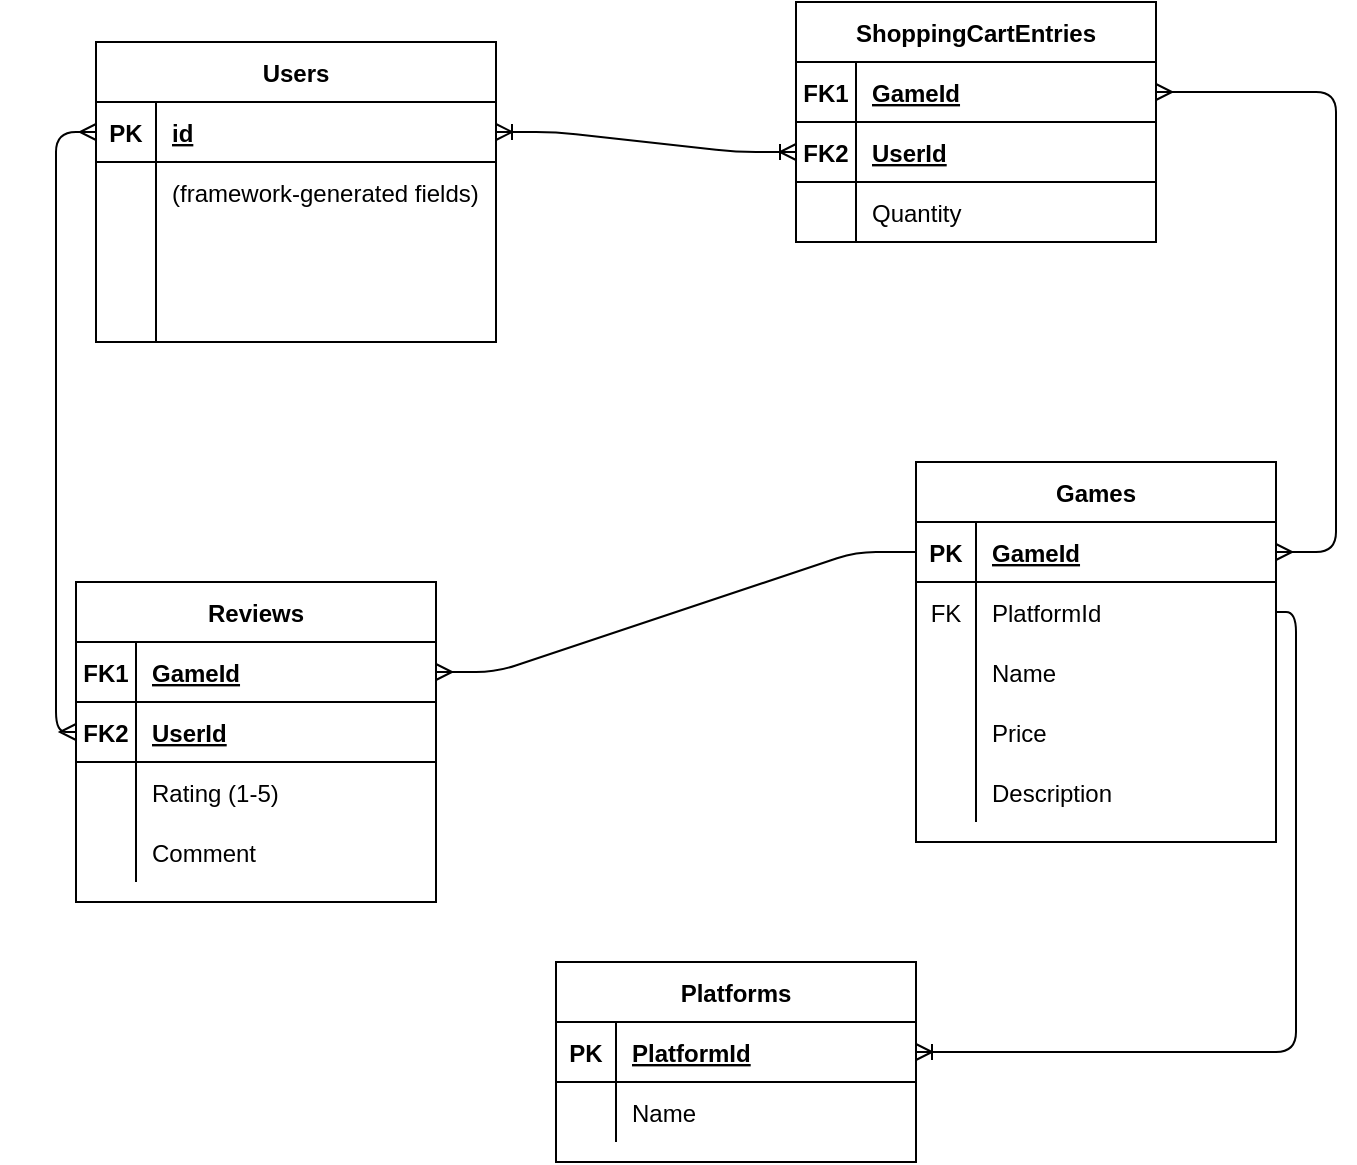 <mxfile version="14.8.6" type="github">
  <diagram id="ZoNWrH1f9fPfKucFPw9K" name="Page-1">
    <mxGraphModel dx="1426" dy="842" grid="1" gridSize="10" guides="1" tooltips="1" connect="1" arrows="1" fold="1" page="1" pageScale="1" pageWidth="827" pageHeight="1169" math="0" shadow="0">
      <root>
        <mxCell id="0" />
        <mxCell id="1" parent="0" />
        <mxCell id="lAZlLPdiTVYZQoPmJP2H-1" value="Users" style="shape=table;startSize=30;container=1;collapsible=1;childLayout=tableLayout;fixedRows=1;rowLines=0;fontStyle=1;align=center;resizeLast=1;" vertex="1" parent="1">
          <mxGeometry x="130" y="100" width="200" height="150" as="geometry" />
        </mxCell>
        <mxCell id="lAZlLPdiTVYZQoPmJP2H-2" value="" style="shape=partialRectangle;collapsible=0;dropTarget=0;pointerEvents=0;fillColor=none;top=0;left=0;bottom=1;right=0;points=[[0,0.5],[1,0.5]];portConstraint=eastwest;" vertex="1" parent="lAZlLPdiTVYZQoPmJP2H-1">
          <mxGeometry y="30" width="200" height="30" as="geometry" />
        </mxCell>
        <mxCell id="lAZlLPdiTVYZQoPmJP2H-3" value="PK" style="shape=partialRectangle;connectable=0;fillColor=none;top=0;left=0;bottom=0;right=0;fontStyle=1;overflow=hidden;" vertex="1" parent="lAZlLPdiTVYZQoPmJP2H-2">
          <mxGeometry width="30" height="30" as="geometry" />
        </mxCell>
        <mxCell id="lAZlLPdiTVYZQoPmJP2H-4" value="id" style="shape=partialRectangle;connectable=0;fillColor=none;top=0;left=0;bottom=0;right=0;align=left;spacingLeft=6;fontStyle=5;overflow=hidden;" vertex="1" parent="lAZlLPdiTVYZQoPmJP2H-2">
          <mxGeometry x="30" width="170" height="30" as="geometry" />
        </mxCell>
        <mxCell id="lAZlLPdiTVYZQoPmJP2H-5" value="" style="shape=partialRectangle;collapsible=0;dropTarget=0;pointerEvents=0;fillColor=none;top=0;left=0;bottom=0;right=0;points=[[0,0.5],[1,0.5]];portConstraint=eastwest;" vertex="1" parent="lAZlLPdiTVYZQoPmJP2H-1">
          <mxGeometry y="60" width="200" height="30" as="geometry" />
        </mxCell>
        <mxCell id="lAZlLPdiTVYZQoPmJP2H-6" value="" style="shape=partialRectangle;connectable=0;fillColor=none;top=0;left=0;bottom=0;right=0;editable=1;overflow=hidden;" vertex="1" parent="lAZlLPdiTVYZQoPmJP2H-5">
          <mxGeometry width="30" height="30" as="geometry" />
        </mxCell>
        <mxCell id="lAZlLPdiTVYZQoPmJP2H-7" value="(framework-generated fields)" style="shape=partialRectangle;connectable=0;fillColor=none;top=0;left=0;bottom=0;right=0;align=left;spacingLeft=6;overflow=hidden;" vertex="1" parent="lAZlLPdiTVYZQoPmJP2H-5">
          <mxGeometry x="30" width="170" height="30" as="geometry" />
        </mxCell>
        <mxCell id="lAZlLPdiTVYZQoPmJP2H-8" value="" style="shape=partialRectangle;collapsible=0;dropTarget=0;pointerEvents=0;fillColor=none;top=0;left=0;bottom=0;right=0;points=[[0,0.5],[1,0.5]];portConstraint=eastwest;" vertex="1" parent="lAZlLPdiTVYZQoPmJP2H-1">
          <mxGeometry y="90" width="200" height="30" as="geometry" />
        </mxCell>
        <mxCell id="lAZlLPdiTVYZQoPmJP2H-9" value="" style="shape=partialRectangle;connectable=0;fillColor=none;top=0;left=0;bottom=0;right=0;editable=1;overflow=hidden;" vertex="1" parent="lAZlLPdiTVYZQoPmJP2H-8">
          <mxGeometry width="30" height="30" as="geometry" />
        </mxCell>
        <mxCell id="lAZlLPdiTVYZQoPmJP2H-10" value="" style="shape=partialRectangle;connectable=0;fillColor=none;top=0;left=0;bottom=0;right=0;align=left;spacingLeft=6;overflow=hidden;" vertex="1" parent="lAZlLPdiTVYZQoPmJP2H-8">
          <mxGeometry x="30" width="170" height="30" as="geometry" />
        </mxCell>
        <mxCell id="lAZlLPdiTVYZQoPmJP2H-11" value="" style="shape=partialRectangle;collapsible=0;dropTarget=0;pointerEvents=0;fillColor=none;top=0;left=0;bottom=0;right=0;points=[[0,0.5],[1,0.5]];portConstraint=eastwest;" vertex="1" parent="lAZlLPdiTVYZQoPmJP2H-1">
          <mxGeometry y="120" width="200" height="30" as="geometry" />
        </mxCell>
        <mxCell id="lAZlLPdiTVYZQoPmJP2H-12" value="" style="shape=partialRectangle;connectable=0;fillColor=none;top=0;left=0;bottom=0;right=0;editable=1;overflow=hidden;" vertex="1" parent="lAZlLPdiTVYZQoPmJP2H-11">
          <mxGeometry width="30" height="30" as="geometry" />
        </mxCell>
        <mxCell id="lAZlLPdiTVYZQoPmJP2H-13" value="" style="shape=partialRectangle;connectable=0;fillColor=none;top=0;left=0;bottom=0;right=0;align=left;spacingLeft=6;overflow=hidden;" vertex="1" parent="lAZlLPdiTVYZQoPmJP2H-11">
          <mxGeometry x="30" width="170" height="30" as="geometry" />
        </mxCell>
        <mxCell id="lAZlLPdiTVYZQoPmJP2H-14" value="Games" style="shape=table;startSize=30;container=1;collapsible=1;childLayout=tableLayout;fixedRows=1;rowLines=0;fontStyle=1;align=center;resizeLast=1;" vertex="1" parent="1">
          <mxGeometry x="540" y="310" width="180" height="190" as="geometry" />
        </mxCell>
        <mxCell id="lAZlLPdiTVYZQoPmJP2H-15" value="" style="shape=partialRectangle;collapsible=0;dropTarget=0;pointerEvents=0;fillColor=none;top=0;left=0;bottom=1;right=0;points=[[0,0.5],[1,0.5]];portConstraint=eastwest;" vertex="1" parent="lAZlLPdiTVYZQoPmJP2H-14">
          <mxGeometry y="30" width="180" height="30" as="geometry" />
        </mxCell>
        <mxCell id="lAZlLPdiTVYZQoPmJP2H-16" value="PK" style="shape=partialRectangle;connectable=0;fillColor=none;top=0;left=0;bottom=0;right=0;fontStyle=1;overflow=hidden;" vertex="1" parent="lAZlLPdiTVYZQoPmJP2H-15">
          <mxGeometry width="30" height="30" as="geometry" />
        </mxCell>
        <mxCell id="lAZlLPdiTVYZQoPmJP2H-17" value="GameId" style="shape=partialRectangle;connectable=0;fillColor=none;top=0;left=0;bottom=0;right=0;align=left;spacingLeft=6;fontStyle=5;overflow=hidden;" vertex="1" parent="lAZlLPdiTVYZQoPmJP2H-15">
          <mxGeometry x="30" width="150" height="30" as="geometry" />
        </mxCell>
        <mxCell id="lAZlLPdiTVYZQoPmJP2H-100" value="" style="shape=partialRectangle;collapsible=0;dropTarget=0;pointerEvents=0;fillColor=none;top=0;left=0;bottom=0;right=0;points=[[0,0.5],[1,0.5]];portConstraint=eastwest;" vertex="1" parent="lAZlLPdiTVYZQoPmJP2H-14">
          <mxGeometry y="60" width="180" height="30" as="geometry" />
        </mxCell>
        <mxCell id="lAZlLPdiTVYZQoPmJP2H-101" value="FK" style="shape=partialRectangle;connectable=0;fillColor=none;top=0;left=0;bottom=0;right=0;fontStyle=0;overflow=hidden;" vertex="1" parent="lAZlLPdiTVYZQoPmJP2H-100">
          <mxGeometry width="30" height="30" as="geometry" />
        </mxCell>
        <mxCell id="lAZlLPdiTVYZQoPmJP2H-102" value="PlatformId" style="shape=partialRectangle;connectable=0;fillColor=none;top=0;left=0;bottom=0;right=0;align=left;spacingLeft=6;fontStyle=0;overflow=hidden;" vertex="1" parent="lAZlLPdiTVYZQoPmJP2H-100">
          <mxGeometry x="30" width="150" height="30" as="geometry" />
        </mxCell>
        <mxCell id="lAZlLPdiTVYZQoPmJP2H-18" value="" style="shape=partialRectangle;collapsible=0;dropTarget=0;pointerEvents=0;fillColor=none;top=0;left=0;bottom=0;right=0;points=[[0,0.5],[1,0.5]];portConstraint=eastwest;" vertex="1" parent="lAZlLPdiTVYZQoPmJP2H-14">
          <mxGeometry y="90" width="180" height="30" as="geometry" />
        </mxCell>
        <mxCell id="lAZlLPdiTVYZQoPmJP2H-19" value="" style="shape=partialRectangle;connectable=0;fillColor=none;top=0;left=0;bottom=0;right=0;editable=1;overflow=hidden;" vertex="1" parent="lAZlLPdiTVYZQoPmJP2H-18">
          <mxGeometry width="30" height="30" as="geometry" />
        </mxCell>
        <mxCell id="lAZlLPdiTVYZQoPmJP2H-20" value="Name" style="shape=partialRectangle;connectable=0;fillColor=none;top=0;left=0;bottom=0;right=0;align=left;spacingLeft=6;overflow=hidden;" vertex="1" parent="lAZlLPdiTVYZQoPmJP2H-18">
          <mxGeometry x="30" width="150" height="30" as="geometry" />
        </mxCell>
        <mxCell id="lAZlLPdiTVYZQoPmJP2H-21" value="" style="shape=partialRectangle;collapsible=0;dropTarget=0;pointerEvents=0;fillColor=none;top=0;left=0;bottom=0;right=0;points=[[0,0.5],[1,0.5]];portConstraint=eastwest;" vertex="1" parent="lAZlLPdiTVYZQoPmJP2H-14">
          <mxGeometry y="120" width="180" height="30" as="geometry" />
        </mxCell>
        <mxCell id="lAZlLPdiTVYZQoPmJP2H-22" value="" style="shape=partialRectangle;connectable=0;fillColor=none;top=0;left=0;bottom=0;right=0;editable=1;overflow=hidden;" vertex="1" parent="lAZlLPdiTVYZQoPmJP2H-21">
          <mxGeometry width="30" height="30" as="geometry" />
        </mxCell>
        <mxCell id="lAZlLPdiTVYZQoPmJP2H-23" value="Price" style="shape=partialRectangle;connectable=0;fillColor=none;top=0;left=0;bottom=0;right=0;align=left;spacingLeft=6;overflow=hidden;" vertex="1" parent="lAZlLPdiTVYZQoPmJP2H-21">
          <mxGeometry x="30" width="150" height="30" as="geometry" />
        </mxCell>
        <mxCell id="lAZlLPdiTVYZQoPmJP2H-24" value="" style="shape=partialRectangle;collapsible=0;dropTarget=0;pointerEvents=0;fillColor=none;top=0;left=0;bottom=0;right=0;points=[[0,0.5],[1,0.5]];portConstraint=eastwest;" vertex="1" parent="lAZlLPdiTVYZQoPmJP2H-14">
          <mxGeometry y="150" width="180" height="30" as="geometry" />
        </mxCell>
        <mxCell id="lAZlLPdiTVYZQoPmJP2H-25" value="" style="shape=partialRectangle;connectable=0;fillColor=none;top=0;left=0;bottom=0;right=0;editable=1;overflow=hidden;" vertex="1" parent="lAZlLPdiTVYZQoPmJP2H-24">
          <mxGeometry width="30" height="30" as="geometry" />
        </mxCell>
        <mxCell id="lAZlLPdiTVYZQoPmJP2H-26" value="Description" style="shape=partialRectangle;connectable=0;fillColor=none;top=0;left=0;bottom=0;right=0;align=left;spacingLeft=6;overflow=hidden;" vertex="1" parent="lAZlLPdiTVYZQoPmJP2H-24">
          <mxGeometry x="30" width="150" height="30" as="geometry" />
        </mxCell>
        <mxCell id="lAZlLPdiTVYZQoPmJP2H-30" value="ShoppingCartEntries" style="shape=table;startSize=30;container=1;collapsible=1;childLayout=tableLayout;fixedRows=1;rowLines=0;fontStyle=1;align=center;resizeLast=1;" vertex="1" parent="1">
          <mxGeometry x="480" y="80" width="180" height="120" as="geometry" />
        </mxCell>
        <mxCell id="lAZlLPdiTVYZQoPmJP2H-31" value="" style="shape=partialRectangle;collapsible=0;dropTarget=0;pointerEvents=0;fillColor=none;top=0;left=0;bottom=1;right=0;points=[[0,0.5],[1,0.5]];portConstraint=eastwest;" vertex="1" parent="lAZlLPdiTVYZQoPmJP2H-30">
          <mxGeometry y="30" width="180" height="30" as="geometry" />
        </mxCell>
        <mxCell id="lAZlLPdiTVYZQoPmJP2H-32" value="FK1" style="shape=partialRectangle;connectable=0;fillColor=none;top=0;left=0;bottom=0;right=0;fontStyle=1;overflow=hidden;" vertex="1" parent="lAZlLPdiTVYZQoPmJP2H-31">
          <mxGeometry width="30" height="30" as="geometry" />
        </mxCell>
        <mxCell id="lAZlLPdiTVYZQoPmJP2H-33" value="GameId" style="shape=partialRectangle;connectable=0;fillColor=none;top=0;left=0;bottom=0;right=0;align=left;spacingLeft=6;fontStyle=5;overflow=hidden;" vertex="1" parent="lAZlLPdiTVYZQoPmJP2H-31">
          <mxGeometry x="30" width="150" height="30" as="geometry" />
        </mxCell>
        <mxCell id="lAZlLPdiTVYZQoPmJP2H-43" value="" style="shape=partialRectangle;collapsible=0;dropTarget=0;pointerEvents=0;fillColor=none;top=0;left=0;bottom=1;right=0;points=[[0,0.5],[1,0.5]];portConstraint=eastwest;" vertex="1" parent="lAZlLPdiTVYZQoPmJP2H-30">
          <mxGeometry y="60" width="180" height="30" as="geometry" />
        </mxCell>
        <mxCell id="lAZlLPdiTVYZQoPmJP2H-44" value="FK2" style="shape=partialRectangle;connectable=0;fillColor=none;top=0;left=0;bottom=0;right=0;fontStyle=1;overflow=hidden;" vertex="1" parent="lAZlLPdiTVYZQoPmJP2H-43">
          <mxGeometry width="30" height="30" as="geometry" />
        </mxCell>
        <mxCell id="lAZlLPdiTVYZQoPmJP2H-45" value="UserId" style="shape=partialRectangle;connectable=0;fillColor=none;top=0;left=0;bottom=0;right=0;align=left;spacingLeft=6;fontStyle=5;overflow=hidden;" vertex="1" parent="lAZlLPdiTVYZQoPmJP2H-43">
          <mxGeometry x="30" width="150" height="30" as="geometry" />
        </mxCell>
        <mxCell id="lAZlLPdiTVYZQoPmJP2H-34" value="" style="shape=partialRectangle;collapsible=0;dropTarget=0;pointerEvents=0;fillColor=none;top=0;left=0;bottom=0;right=0;points=[[0,0.5],[1,0.5]];portConstraint=eastwest;" vertex="1" parent="lAZlLPdiTVYZQoPmJP2H-30">
          <mxGeometry y="90" width="180" height="30" as="geometry" />
        </mxCell>
        <mxCell id="lAZlLPdiTVYZQoPmJP2H-35" value="" style="shape=partialRectangle;connectable=0;fillColor=none;top=0;left=0;bottom=0;right=0;editable=1;overflow=hidden;" vertex="1" parent="lAZlLPdiTVYZQoPmJP2H-34">
          <mxGeometry width="30" height="30" as="geometry" />
        </mxCell>
        <mxCell id="lAZlLPdiTVYZQoPmJP2H-36" value="Quantity" style="shape=partialRectangle;connectable=0;fillColor=none;top=0;left=0;bottom=0;right=0;align=left;spacingLeft=6;overflow=hidden;" vertex="1" parent="lAZlLPdiTVYZQoPmJP2H-34">
          <mxGeometry x="30" width="150" height="30" as="geometry" />
        </mxCell>
        <mxCell id="lAZlLPdiTVYZQoPmJP2H-46" value="Reviews" style="shape=table;startSize=30;container=1;collapsible=1;childLayout=tableLayout;fixedRows=1;rowLines=0;fontStyle=1;align=center;resizeLast=1;" vertex="1" parent="1">
          <mxGeometry x="120" y="370" width="180" height="160" as="geometry" />
        </mxCell>
        <mxCell id="lAZlLPdiTVYZQoPmJP2H-47" value="" style="shape=partialRectangle;collapsible=0;dropTarget=0;pointerEvents=0;fillColor=none;top=0;left=0;bottom=1;right=0;points=[[0,0.5],[1,0.5]];portConstraint=eastwest;" vertex="1" parent="lAZlLPdiTVYZQoPmJP2H-46">
          <mxGeometry y="30" width="180" height="30" as="geometry" />
        </mxCell>
        <mxCell id="lAZlLPdiTVYZQoPmJP2H-48" value="FK1" style="shape=partialRectangle;connectable=0;fillColor=none;top=0;left=0;bottom=0;right=0;fontStyle=1;overflow=hidden;" vertex="1" parent="lAZlLPdiTVYZQoPmJP2H-47">
          <mxGeometry width="30" height="30" as="geometry" />
        </mxCell>
        <mxCell id="lAZlLPdiTVYZQoPmJP2H-49" value="GameId" style="shape=partialRectangle;connectable=0;fillColor=none;top=0;left=0;bottom=0;right=0;align=left;spacingLeft=6;fontStyle=5;overflow=hidden;" vertex="1" parent="lAZlLPdiTVYZQoPmJP2H-47">
          <mxGeometry x="30" width="150" height="30" as="geometry" />
        </mxCell>
        <mxCell id="lAZlLPdiTVYZQoPmJP2H-79" value="" style="shape=partialRectangle;collapsible=0;dropTarget=0;pointerEvents=0;fillColor=none;top=0;left=0;bottom=1;right=0;points=[[0,0.5],[1,0.5]];portConstraint=eastwest;" vertex="1" parent="lAZlLPdiTVYZQoPmJP2H-46">
          <mxGeometry y="60" width="180" height="30" as="geometry" />
        </mxCell>
        <mxCell id="lAZlLPdiTVYZQoPmJP2H-80" value="FK2" style="shape=partialRectangle;connectable=0;fillColor=none;top=0;left=0;bottom=0;right=0;fontStyle=1;overflow=hidden;" vertex="1" parent="lAZlLPdiTVYZQoPmJP2H-79">
          <mxGeometry width="30" height="30" as="geometry" />
        </mxCell>
        <mxCell id="lAZlLPdiTVYZQoPmJP2H-81" value="UserId" style="shape=partialRectangle;connectable=0;fillColor=none;top=0;left=0;bottom=0;right=0;align=left;spacingLeft=6;fontStyle=5;overflow=hidden;" vertex="1" parent="lAZlLPdiTVYZQoPmJP2H-79">
          <mxGeometry x="30" width="150" height="30" as="geometry" />
        </mxCell>
        <mxCell id="lAZlLPdiTVYZQoPmJP2H-56" value="" style="shape=partialRectangle;collapsible=0;dropTarget=0;pointerEvents=0;fillColor=none;top=0;left=0;bottom=0;right=0;points=[[0,0.5],[1,0.5]];portConstraint=eastwest;" vertex="1" parent="lAZlLPdiTVYZQoPmJP2H-46">
          <mxGeometry y="90" width="180" height="30" as="geometry" />
        </mxCell>
        <mxCell id="lAZlLPdiTVYZQoPmJP2H-57" value="" style="shape=partialRectangle;connectable=0;fillColor=none;top=0;left=0;bottom=0;right=0;editable=1;overflow=hidden;" vertex="1" parent="lAZlLPdiTVYZQoPmJP2H-56">
          <mxGeometry width="30" height="30" as="geometry" />
        </mxCell>
        <mxCell id="lAZlLPdiTVYZQoPmJP2H-58" value="Rating (1-5)" style="shape=partialRectangle;connectable=0;fillColor=none;top=0;left=0;bottom=0;right=0;align=left;spacingLeft=6;overflow=hidden;" vertex="1" parent="lAZlLPdiTVYZQoPmJP2H-56">
          <mxGeometry x="30" width="150" height="30" as="geometry" />
        </mxCell>
        <mxCell id="lAZlLPdiTVYZQoPmJP2H-63" value="" style="shape=partialRectangle;collapsible=0;dropTarget=0;pointerEvents=0;fillColor=none;top=0;left=0;bottom=0;right=0;points=[[0,0.5],[1,0.5]];portConstraint=eastwest;" vertex="1" parent="lAZlLPdiTVYZQoPmJP2H-46">
          <mxGeometry y="120" width="180" height="30" as="geometry" />
        </mxCell>
        <mxCell id="lAZlLPdiTVYZQoPmJP2H-64" value="" style="shape=partialRectangle;connectable=0;fillColor=none;top=0;left=0;bottom=0;right=0;fontStyle=0;overflow=hidden;" vertex="1" parent="lAZlLPdiTVYZQoPmJP2H-63">
          <mxGeometry width="30" height="30" as="geometry" />
        </mxCell>
        <mxCell id="lAZlLPdiTVYZQoPmJP2H-65" value="Comment" style="shape=partialRectangle;connectable=0;fillColor=none;top=0;left=0;bottom=0;right=0;align=left;spacingLeft=6;fontStyle=0;overflow=hidden;" vertex="1" parent="lAZlLPdiTVYZQoPmJP2H-63">
          <mxGeometry x="30" width="150" height="30" as="geometry" />
        </mxCell>
        <mxCell id="lAZlLPdiTVYZQoPmJP2H-70" value="" style="edgeStyle=entityRelationEdgeStyle;fontSize=12;html=1;endArrow=ERoneToMany;startArrow=ERoneToMany;entryX=0;entryY=0.5;entryDx=0;entryDy=0;exitX=1;exitY=0.5;exitDx=0;exitDy=0;" edge="1" parent="1" source="lAZlLPdiTVYZQoPmJP2H-2" target="lAZlLPdiTVYZQoPmJP2H-43">
          <mxGeometry width="100" height="100" relative="1" as="geometry">
            <mxPoint x="320" y="120" as="sourcePoint" />
            <mxPoint x="420" y="20" as="targetPoint" />
          </mxGeometry>
        </mxCell>
        <mxCell id="lAZlLPdiTVYZQoPmJP2H-71" value="" style="edgeStyle=entityRelationEdgeStyle;fontSize=12;html=1;endArrow=ERmany;startArrow=ERmany;exitX=1;exitY=0.5;exitDx=0;exitDy=0;" edge="1" parent="1" source="lAZlLPdiTVYZQoPmJP2H-31" target="lAZlLPdiTVYZQoPmJP2H-15">
          <mxGeometry width="100" height="100" relative="1" as="geometry">
            <mxPoint x="320" y="370" as="sourcePoint" />
            <mxPoint x="750" y="200" as="targetPoint" />
          </mxGeometry>
        </mxCell>
        <mxCell id="lAZlLPdiTVYZQoPmJP2H-72" value="" style="edgeStyle=entityRelationEdgeStyle;fontSize=12;html=1;endArrow=ERmany;exitX=0;exitY=0.5;exitDx=0;exitDy=0;entryX=1;entryY=0.5;entryDx=0;entryDy=0;" edge="1" parent="1" source="lAZlLPdiTVYZQoPmJP2H-15" target="lAZlLPdiTVYZQoPmJP2H-47">
          <mxGeometry width="100" height="100" relative="1" as="geometry">
            <mxPoint x="390" y="360" as="sourcePoint" />
            <mxPoint x="490" y="260" as="targetPoint" />
          </mxGeometry>
        </mxCell>
        <mxCell id="lAZlLPdiTVYZQoPmJP2H-77" value="" style="edgeStyle=entityRelationEdgeStyle;fontSize=12;html=1;endArrow=ERmandOne;startArrow=ERmandOne;entryX=0;entryY=0.5;entryDx=0;entryDy=0;exitX=0;exitY=0.5;exitDx=0;exitDy=0;strokeColor=none;" edge="1" parent="1" source="lAZlLPdiTVYZQoPmJP2H-2">
          <mxGeometry width="100" height="100" relative="1" as="geometry">
            <mxPoint x="70" y="520" as="sourcePoint" />
            <mxPoint x="120" y="485" as="targetPoint" />
          </mxGeometry>
        </mxCell>
        <mxCell id="lAZlLPdiTVYZQoPmJP2H-84" value="Platforms" style="shape=table;startSize=30;container=1;collapsible=1;childLayout=tableLayout;fixedRows=1;rowLines=0;fontStyle=1;align=center;resizeLast=1;" vertex="1" parent="1">
          <mxGeometry x="360" y="560" width="180" height="100" as="geometry" />
        </mxCell>
        <mxCell id="lAZlLPdiTVYZQoPmJP2H-85" value="" style="shape=partialRectangle;collapsible=0;dropTarget=0;pointerEvents=0;fillColor=none;top=0;left=0;bottom=1;right=0;points=[[0,0.5],[1,0.5]];portConstraint=eastwest;" vertex="1" parent="lAZlLPdiTVYZQoPmJP2H-84">
          <mxGeometry y="30" width="180" height="30" as="geometry" />
        </mxCell>
        <mxCell id="lAZlLPdiTVYZQoPmJP2H-86" value="PK" style="shape=partialRectangle;connectable=0;fillColor=none;top=0;left=0;bottom=0;right=0;fontStyle=1;overflow=hidden;" vertex="1" parent="lAZlLPdiTVYZQoPmJP2H-85">
          <mxGeometry width="30" height="30" as="geometry" />
        </mxCell>
        <mxCell id="lAZlLPdiTVYZQoPmJP2H-87" value="PlatformId" style="shape=partialRectangle;connectable=0;fillColor=none;top=0;left=0;bottom=0;right=0;align=left;spacingLeft=6;fontStyle=5;overflow=hidden;" vertex="1" parent="lAZlLPdiTVYZQoPmJP2H-85">
          <mxGeometry x="30" width="150" height="30" as="geometry" />
        </mxCell>
        <mxCell id="lAZlLPdiTVYZQoPmJP2H-88" value="" style="shape=partialRectangle;collapsible=0;dropTarget=0;pointerEvents=0;fillColor=none;top=0;left=0;bottom=0;right=0;points=[[0,0.5],[1,0.5]];portConstraint=eastwest;" vertex="1" parent="lAZlLPdiTVYZQoPmJP2H-84">
          <mxGeometry y="60" width="180" height="30" as="geometry" />
        </mxCell>
        <mxCell id="lAZlLPdiTVYZQoPmJP2H-89" value="" style="shape=partialRectangle;connectable=0;fillColor=none;top=0;left=0;bottom=0;right=0;editable=1;overflow=hidden;" vertex="1" parent="lAZlLPdiTVYZQoPmJP2H-88">
          <mxGeometry width="30" height="30" as="geometry" />
        </mxCell>
        <mxCell id="lAZlLPdiTVYZQoPmJP2H-90" value="Name" style="shape=partialRectangle;connectable=0;fillColor=none;top=0;left=0;bottom=0;right=0;align=left;spacingLeft=6;overflow=hidden;" vertex="1" parent="lAZlLPdiTVYZQoPmJP2H-88">
          <mxGeometry x="30" width="150" height="30" as="geometry" />
        </mxCell>
        <mxCell id="lAZlLPdiTVYZQoPmJP2H-103" value="" style="edgeStyle=orthogonalEdgeStyle;fontSize=12;html=1;endArrow=ERoneToMany;entryX=1;entryY=0.5;entryDx=0;entryDy=0;exitX=1;exitY=0.5;exitDx=0;exitDy=0;" edge="1" parent="1" source="lAZlLPdiTVYZQoPmJP2H-100" target="lAZlLPdiTVYZQoPmJP2H-85">
          <mxGeometry width="100" height="100" relative="1" as="geometry">
            <mxPoint x="440" y="710" as="sourcePoint" />
            <mxPoint x="540" y="610" as="targetPoint" />
          </mxGeometry>
        </mxCell>
        <mxCell id="lAZlLPdiTVYZQoPmJP2H-104" value="" style="edgeStyle=orthogonalEdgeStyle;fontSize=12;html=1;endArrow=ERmany;startArrow=ERmany;exitX=0;exitY=0.5;exitDx=0;exitDy=0;entryX=0;entryY=0.5;entryDx=0;entryDy=0;" edge="1" parent="1" source="lAZlLPdiTVYZQoPmJP2H-2" target="lAZlLPdiTVYZQoPmJP2H-79">
          <mxGeometry width="100" height="100" relative="1" as="geometry">
            <mxPoint x="20" y="540" as="sourcePoint" />
            <mxPoint x="120" y="450" as="targetPoint" />
          </mxGeometry>
        </mxCell>
      </root>
    </mxGraphModel>
  </diagram>
</mxfile>
